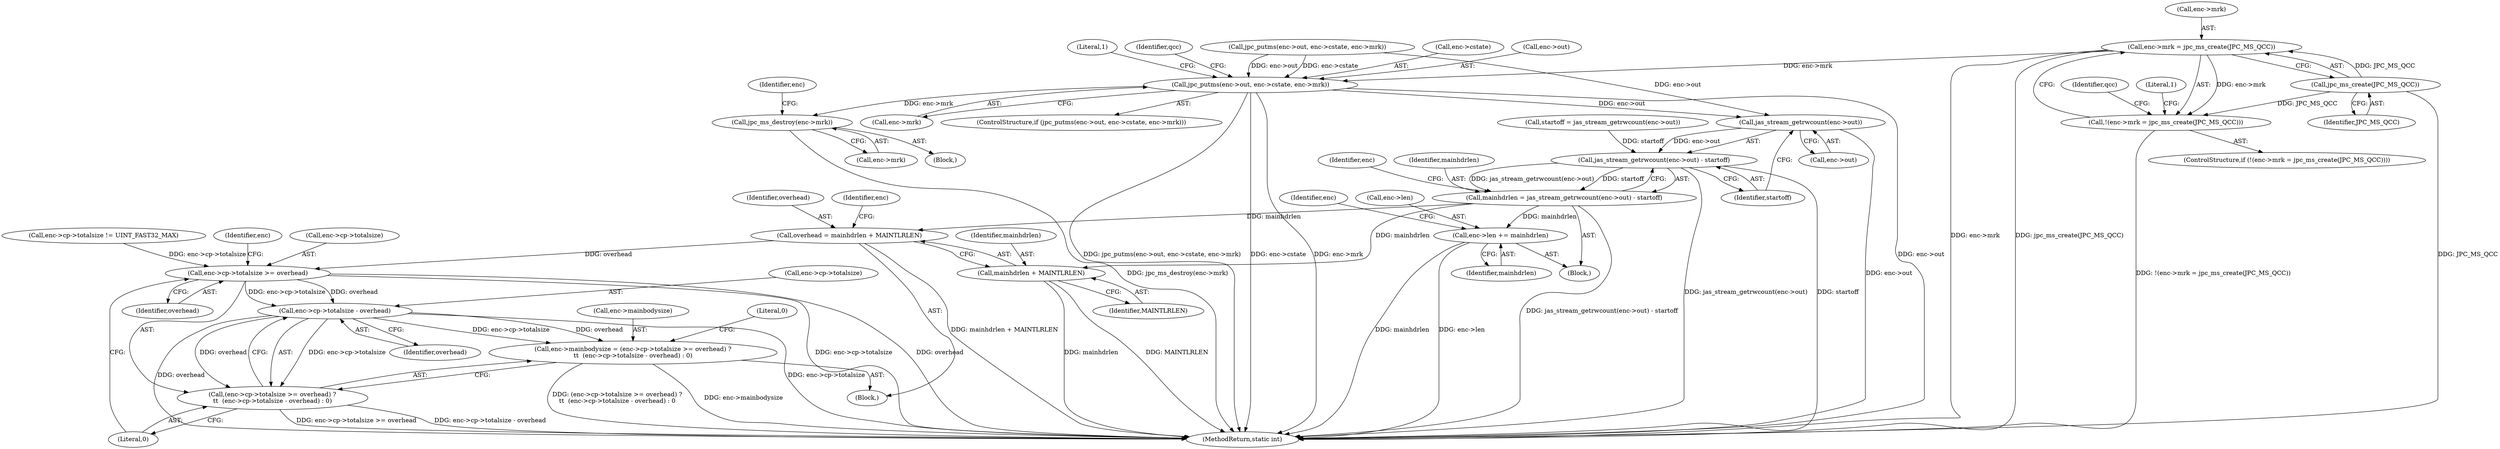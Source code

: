 digraph "0_jasper_d42b2388f7f8e0332c846675133acea151fc557a_38@pointer" {
"1001023" [label="(Call,enc->mrk = jpc_ms_create(JPC_MS_QCC))"];
"1001027" [label="(Call,jpc_ms_create(JPC_MS_QCC))"];
"1001022" [label="(Call,!(enc->mrk = jpc_ms_create(JPC_MS_QCC)))"];
"1001100" [label="(Call,jpc_putms(enc->out, enc->cstate, enc->mrk))"];
"1001121" [label="(Call,jpc_ms_destroy(enc->mrk))"];
"1001133" [label="(Call,jas_stream_getrwcount(enc->out))"];
"1001132" [label="(Call,jas_stream_getrwcount(enc->out) - startoff)"];
"1001130" [label="(Call,mainhdrlen = jas_stream_getrwcount(enc->out) - startoff)"];
"1001138" [label="(Call,enc->len += mainhdrlen)"];
"1001153" [label="(Call,overhead = mainhdrlen + MAINTLRLEN)"];
"1001163" [label="(Call,enc->cp->totalsize >= overhead)"];
"1001170" [label="(Call,enc->cp->totalsize - overhead)"];
"1001158" [label="(Call,enc->mainbodysize = (enc->cp->totalsize >= overhead) ?\n\t\t  (enc->cp->totalsize - overhead) : 0)"];
"1001162" [label="(Call,(enc->cp->totalsize >= overhead) ?\n\t\t  (enc->cp->totalsize - overhead) : 0)"];
"1001155" [label="(Call,mainhdrlen + MAINTLRLEN)"];
"1001140" [label="(Identifier,enc)"];
"1001153" [label="(Call,overhead = mainhdrlen + MAINTLRLEN)"];
"1001155" [label="(Call,mainhdrlen + MAINTLRLEN)"];
"1001142" [label="(Identifier,mainhdrlen)"];
"1001130" [label="(Call,mainhdrlen = jas_stream_getrwcount(enc->out) - startoff)"];
"1001132" [label="(Call,jas_stream_getrwcount(enc->out) - startoff)"];
"1001164" [label="(Call,enc->cp->totalsize)"];
"1001144" [label="(Call,enc->cp->totalsize != UINT_FAST32_MAX)"];
"1001133" [label="(Call,jas_stream_getrwcount(enc->out))"];
"1001158" [label="(Call,enc->mainbodysize = (enc->cp->totalsize >= overhead) ?\n\t\t  (enc->cp->totalsize - overhead) : 0)"];
"1001099" [label="(ControlStructure,if (jpc_putms(enc->out, enc->cstate, enc->mrk)))"];
"1001163" [label="(Call,enc->cp->totalsize >= overhead)"];
"1001104" [label="(Call,enc->cstate)"];
"1001028" [label="(Identifier,JPC_MS_QCC)"];
"1001139" [label="(Call,enc->len)"];
"1001138" [label="(Call,enc->len += mainhdrlen)"];
"1001169" [label="(Identifier,overhead)"];
"1001107" [label="(Call,enc->mrk)"];
"1001034" [label="(Identifier,qcc)"];
"1001122" [label="(Call,enc->mrk)"];
"1001027" [label="(Call,jpc_ms_create(JPC_MS_QCC))"];
"1001121" [label="(Call,jpc_ms_destroy(enc->mrk))"];
"1001101" [label="(Call,enc->out)"];
"1001131" [label="(Identifier,mainhdrlen)"];
"1001020" [label="(Block,)"];
"1001157" [label="(Identifier,MAINTLRLEN)"];
"1001176" [label="(Identifier,overhead)"];
"1001162" [label="(Call,(enc->cp->totalsize >= overhead) ?\n\t\t  (enc->cp->totalsize - overhead) : 0)"];
"1001173" [label="(Identifier,enc)"];
"1001170" [label="(Call,enc->cp->totalsize - overhead)"];
"1001187" [label="(MethodReturn,static int)"];
"1001137" [label="(Identifier,startoff)"];
"1001154" [label="(Identifier,overhead)"];
"1001032" [label="(Literal,1)"];
"1001177" [label="(Literal,0)"];
"1001186" [label="(Literal,0)"];
"1001171" [label="(Call,enc->cp->totalsize)"];
"1000134" [label="(Call,startoff = jas_stream_getrwcount(enc->out))"];
"1000106" [label="(Block,)"];
"1001151" [label="(Block,)"];
"1001023" [label="(Call,enc->mrk = jpc_ms_create(JPC_MS_QCC))"];
"1001113" [label="(Literal,1)"];
"1000973" [label="(Call,jpc_putms(enc->out, enc->cstate, enc->mrk))"];
"1001160" [label="(Identifier,enc)"];
"1001024" [label="(Call,enc->mrk)"];
"1001159" [label="(Call,enc->mainbodysize)"];
"1001127" [label="(Identifier,enc)"];
"1001147" [label="(Identifier,enc)"];
"1001021" [label="(ControlStructure,if (!(enc->mrk = jpc_ms_create(JPC_MS_QCC))))"];
"1001117" [label="(Identifier,qcc)"];
"1001156" [label="(Identifier,mainhdrlen)"];
"1001022" [label="(Call,!(enc->mrk = jpc_ms_create(JPC_MS_QCC)))"];
"1001100" [label="(Call,jpc_putms(enc->out, enc->cstate, enc->mrk))"];
"1001134" [label="(Call,enc->out)"];
"1001023" -> "1001022"  [label="AST: "];
"1001023" -> "1001027"  [label="CFG: "];
"1001024" -> "1001023"  [label="AST: "];
"1001027" -> "1001023"  [label="AST: "];
"1001022" -> "1001023"  [label="CFG: "];
"1001023" -> "1001187"  [label="DDG: enc->mrk"];
"1001023" -> "1001187"  [label="DDG: jpc_ms_create(JPC_MS_QCC)"];
"1001023" -> "1001022"  [label="DDG: enc->mrk"];
"1001027" -> "1001023"  [label="DDG: JPC_MS_QCC"];
"1001023" -> "1001100"  [label="DDG: enc->mrk"];
"1001027" -> "1001028"  [label="CFG: "];
"1001028" -> "1001027"  [label="AST: "];
"1001027" -> "1001187"  [label="DDG: JPC_MS_QCC"];
"1001027" -> "1001022"  [label="DDG: JPC_MS_QCC"];
"1001022" -> "1001021"  [label="AST: "];
"1001032" -> "1001022"  [label="CFG: "];
"1001034" -> "1001022"  [label="CFG: "];
"1001022" -> "1001187"  [label="DDG: !(enc->mrk = jpc_ms_create(JPC_MS_QCC))"];
"1001100" -> "1001099"  [label="AST: "];
"1001100" -> "1001107"  [label="CFG: "];
"1001101" -> "1001100"  [label="AST: "];
"1001104" -> "1001100"  [label="AST: "];
"1001107" -> "1001100"  [label="AST: "];
"1001113" -> "1001100"  [label="CFG: "];
"1001117" -> "1001100"  [label="CFG: "];
"1001100" -> "1001187"  [label="DDG: jpc_putms(enc->out, enc->cstate, enc->mrk)"];
"1001100" -> "1001187"  [label="DDG: enc->cstate"];
"1001100" -> "1001187"  [label="DDG: enc->mrk"];
"1001100" -> "1001187"  [label="DDG: enc->out"];
"1000973" -> "1001100"  [label="DDG: enc->out"];
"1000973" -> "1001100"  [label="DDG: enc->cstate"];
"1001100" -> "1001121"  [label="DDG: enc->mrk"];
"1001100" -> "1001133"  [label="DDG: enc->out"];
"1001121" -> "1001020"  [label="AST: "];
"1001121" -> "1001122"  [label="CFG: "];
"1001122" -> "1001121"  [label="AST: "];
"1001127" -> "1001121"  [label="CFG: "];
"1001121" -> "1001187"  [label="DDG: jpc_ms_destroy(enc->mrk)"];
"1001133" -> "1001132"  [label="AST: "];
"1001133" -> "1001134"  [label="CFG: "];
"1001134" -> "1001133"  [label="AST: "];
"1001137" -> "1001133"  [label="CFG: "];
"1001133" -> "1001187"  [label="DDG: enc->out"];
"1001133" -> "1001132"  [label="DDG: enc->out"];
"1000973" -> "1001133"  [label="DDG: enc->out"];
"1001132" -> "1001130"  [label="AST: "];
"1001132" -> "1001137"  [label="CFG: "];
"1001137" -> "1001132"  [label="AST: "];
"1001130" -> "1001132"  [label="CFG: "];
"1001132" -> "1001187"  [label="DDG: startoff"];
"1001132" -> "1001187"  [label="DDG: jas_stream_getrwcount(enc->out)"];
"1001132" -> "1001130"  [label="DDG: jas_stream_getrwcount(enc->out)"];
"1001132" -> "1001130"  [label="DDG: startoff"];
"1000134" -> "1001132"  [label="DDG: startoff"];
"1001130" -> "1000106"  [label="AST: "];
"1001131" -> "1001130"  [label="AST: "];
"1001140" -> "1001130"  [label="CFG: "];
"1001130" -> "1001187"  [label="DDG: jas_stream_getrwcount(enc->out) - startoff"];
"1001130" -> "1001138"  [label="DDG: mainhdrlen"];
"1001130" -> "1001153"  [label="DDG: mainhdrlen"];
"1001130" -> "1001155"  [label="DDG: mainhdrlen"];
"1001138" -> "1000106"  [label="AST: "];
"1001138" -> "1001142"  [label="CFG: "];
"1001139" -> "1001138"  [label="AST: "];
"1001142" -> "1001138"  [label="AST: "];
"1001147" -> "1001138"  [label="CFG: "];
"1001138" -> "1001187"  [label="DDG: enc->len"];
"1001138" -> "1001187"  [label="DDG: mainhdrlen"];
"1001153" -> "1001151"  [label="AST: "];
"1001153" -> "1001155"  [label="CFG: "];
"1001154" -> "1001153"  [label="AST: "];
"1001155" -> "1001153"  [label="AST: "];
"1001160" -> "1001153"  [label="CFG: "];
"1001153" -> "1001187"  [label="DDG: mainhdrlen + MAINTLRLEN"];
"1001153" -> "1001163"  [label="DDG: overhead"];
"1001163" -> "1001162"  [label="AST: "];
"1001163" -> "1001169"  [label="CFG: "];
"1001164" -> "1001163"  [label="AST: "];
"1001169" -> "1001163"  [label="AST: "];
"1001173" -> "1001163"  [label="CFG: "];
"1001177" -> "1001163"  [label="CFG: "];
"1001163" -> "1001187"  [label="DDG: enc->cp->totalsize"];
"1001163" -> "1001187"  [label="DDG: overhead"];
"1001144" -> "1001163"  [label="DDG: enc->cp->totalsize"];
"1001163" -> "1001170"  [label="DDG: enc->cp->totalsize"];
"1001163" -> "1001170"  [label="DDG: overhead"];
"1001170" -> "1001162"  [label="AST: "];
"1001170" -> "1001176"  [label="CFG: "];
"1001171" -> "1001170"  [label="AST: "];
"1001176" -> "1001170"  [label="AST: "];
"1001162" -> "1001170"  [label="CFG: "];
"1001170" -> "1001187"  [label="DDG: overhead"];
"1001170" -> "1001187"  [label="DDG: enc->cp->totalsize"];
"1001170" -> "1001158"  [label="DDG: enc->cp->totalsize"];
"1001170" -> "1001158"  [label="DDG: overhead"];
"1001170" -> "1001162"  [label="DDG: enc->cp->totalsize"];
"1001170" -> "1001162"  [label="DDG: overhead"];
"1001158" -> "1001151"  [label="AST: "];
"1001158" -> "1001162"  [label="CFG: "];
"1001159" -> "1001158"  [label="AST: "];
"1001162" -> "1001158"  [label="AST: "];
"1001186" -> "1001158"  [label="CFG: "];
"1001158" -> "1001187"  [label="DDG: enc->mainbodysize"];
"1001158" -> "1001187"  [label="DDG: (enc->cp->totalsize >= overhead) ?\n\t\t  (enc->cp->totalsize - overhead) : 0"];
"1001162" -> "1001177"  [label="CFG: "];
"1001177" -> "1001162"  [label="AST: "];
"1001162" -> "1001187"  [label="DDG: enc->cp->totalsize >= overhead"];
"1001162" -> "1001187"  [label="DDG: enc->cp->totalsize - overhead"];
"1001155" -> "1001157"  [label="CFG: "];
"1001156" -> "1001155"  [label="AST: "];
"1001157" -> "1001155"  [label="AST: "];
"1001155" -> "1001187"  [label="DDG: mainhdrlen"];
"1001155" -> "1001187"  [label="DDG: MAINTLRLEN"];
}
